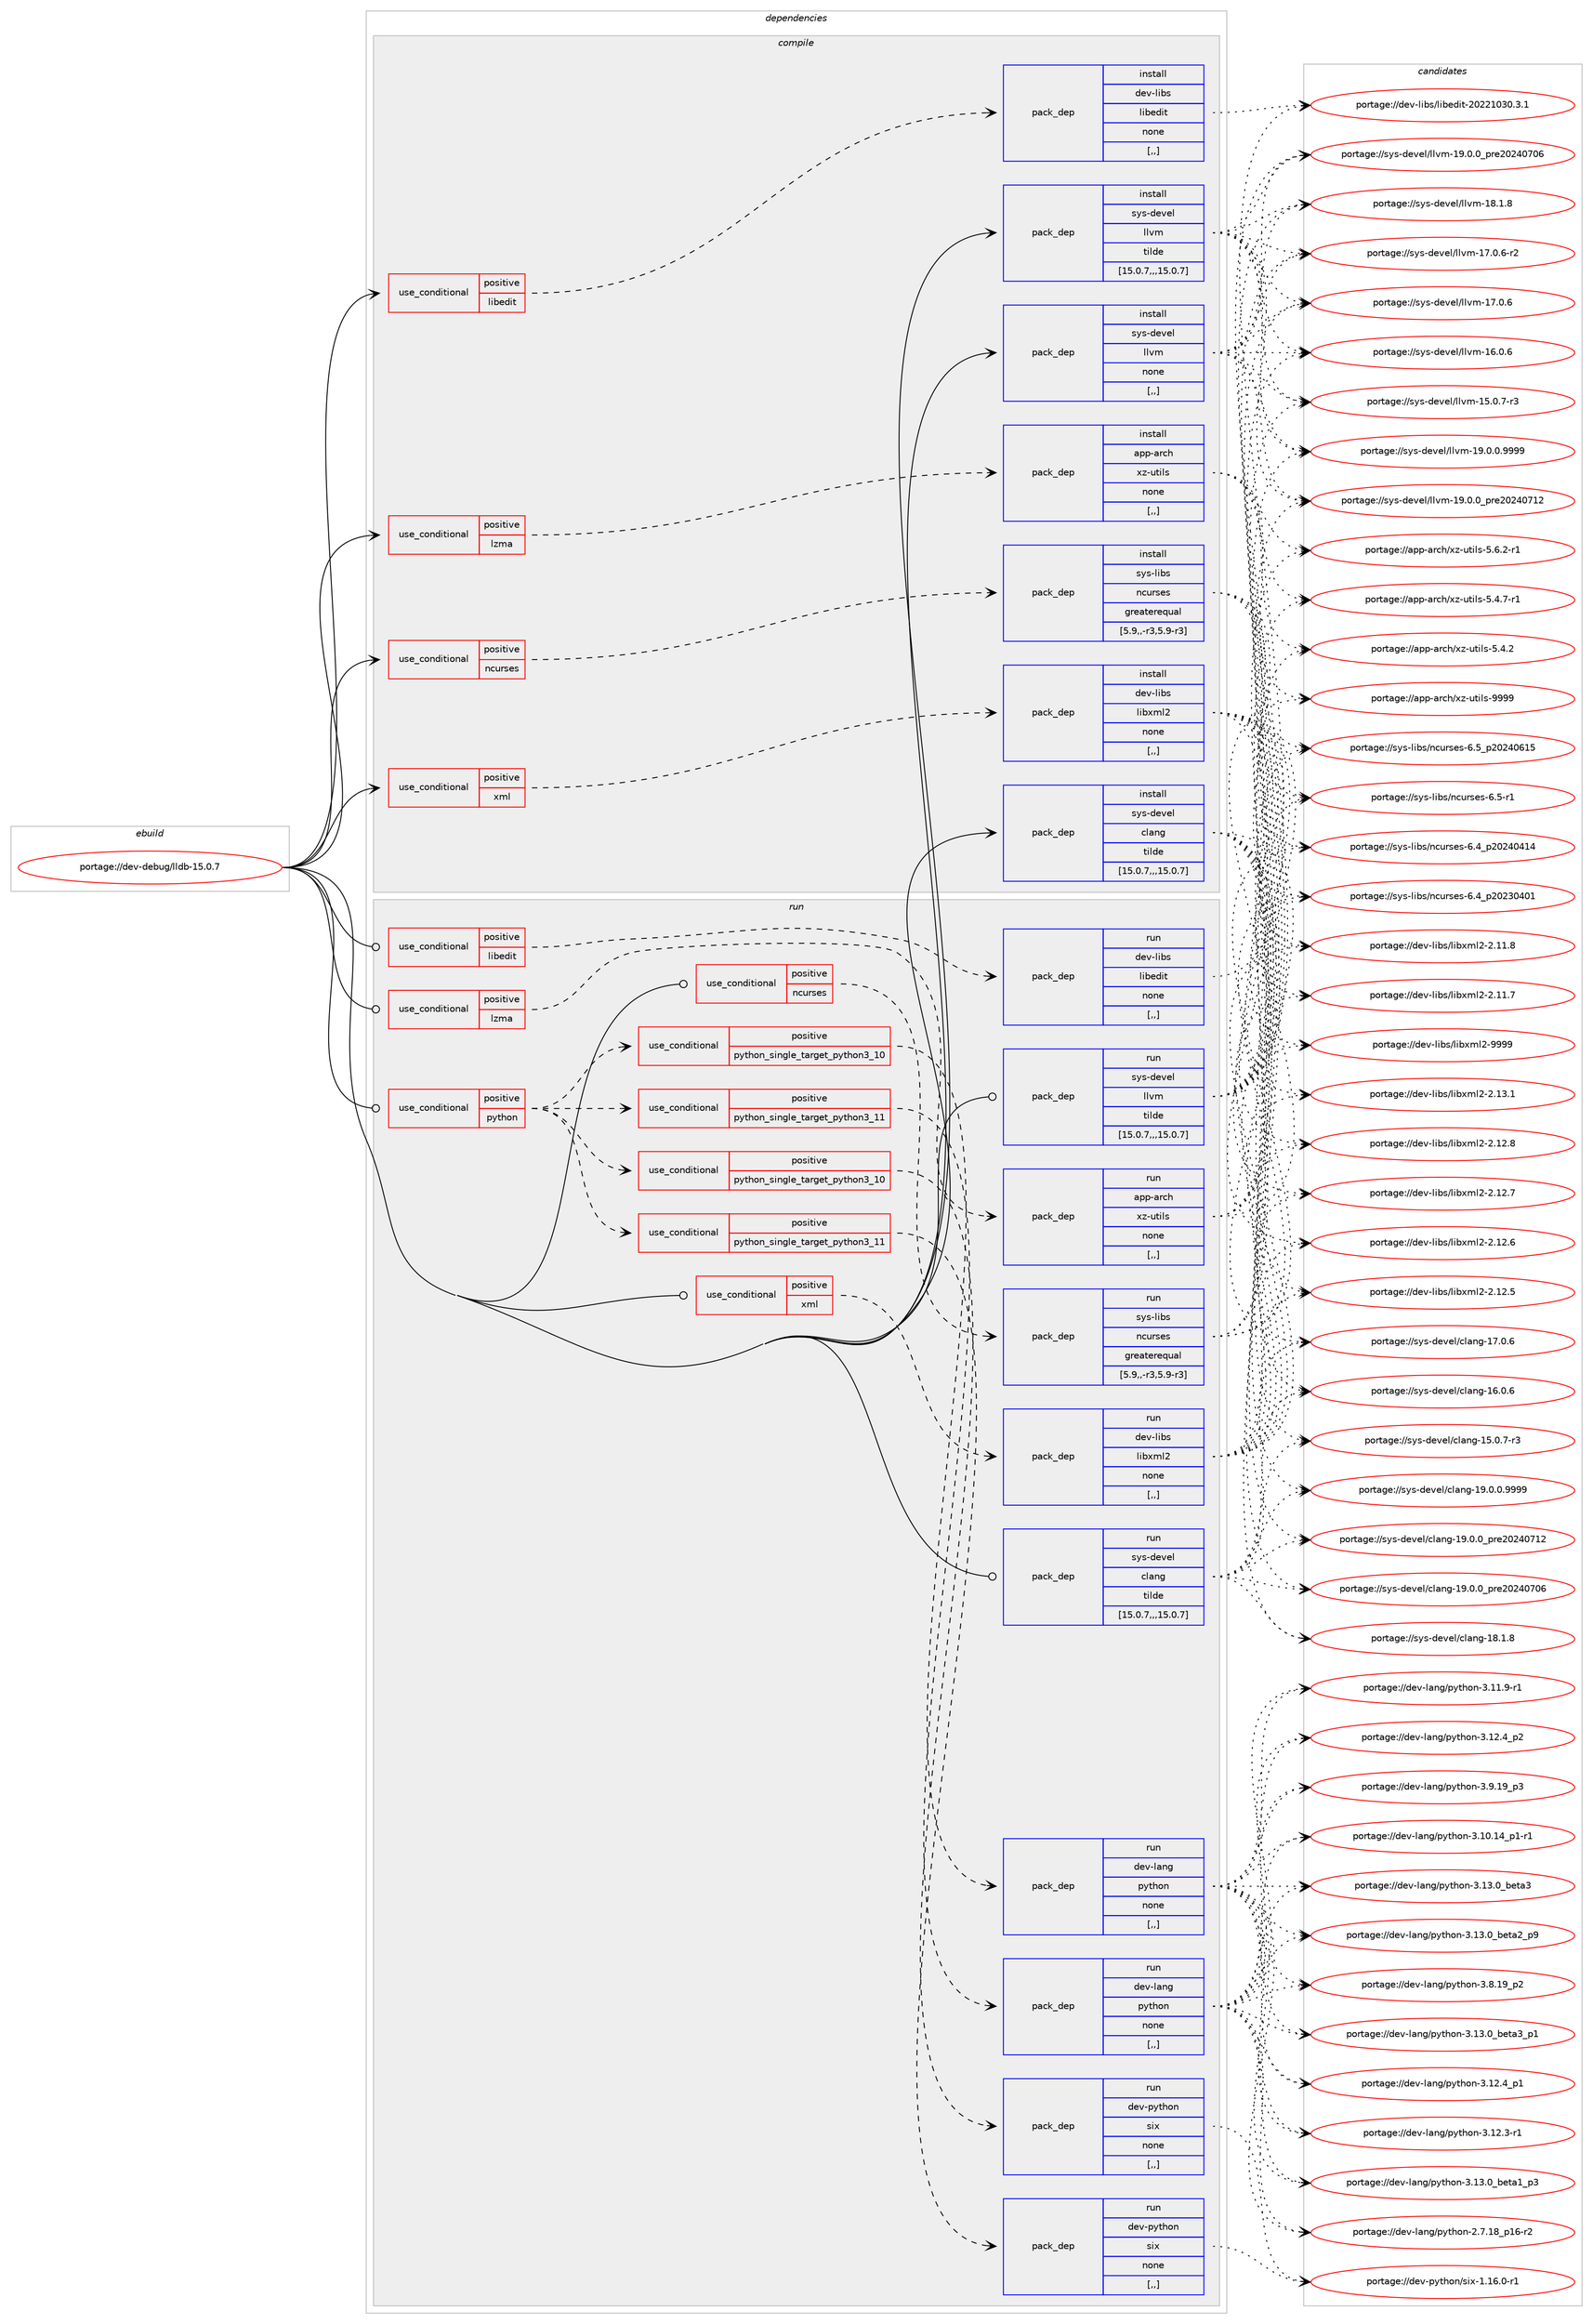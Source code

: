 digraph prolog {

# *************
# Graph options
# *************

newrank=true;
concentrate=true;
compound=true;
graph [rankdir=LR,fontname=Helvetica,fontsize=10,ranksep=1.5];#, ranksep=2.5, nodesep=0.2];
edge  [arrowhead=vee];
node  [fontname=Helvetica,fontsize=10];

# **********
# The ebuild
# **********

subgraph cluster_leftcol {
color=gray;
label=<<i>ebuild</i>>;
id [label="portage://dev-debug/lldb-15.0.7", color=red, width=4, href="../dev-debug/lldb-15.0.7.svg"];
}

# ****************
# The dependencies
# ****************

subgraph cluster_midcol {
color=gray;
label=<<i>dependencies</i>>;
subgraph cluster_compile {
fillcolor="#eeeeee";
style=filled;
label=<<i>compile</i>>;
subgraph cond19298 {
dependency72403 [label=<<TABLE BORDER="0" CELLBORDER="1" CELLSPACING="0" CELLPADDING="4"><TR><TD ROWSPAN="3" CELLPADDING="10">use_conditional</TD></TR><TR><TD>positive</TD></TR><TR><TD>libedit</TD></TR></TABLE>>, shape=none, color=red];
subgraph pack52150 {
dependency72404 [label=<<TABLE BORDER="0" CELLBORDER="1" CELLSPACING="0" CELLPADDING="4" WIDTH="220"><TR><TD ROWSPAN="6" CELLPADDING="30">pack_dep</TD></TR><TR><TD WIDTH="110">install</TD></TR><TR><TD>dev-libs</TD></TR><TR><TD>libedit</TD></TR><TR><TD>none</TD></TR><TR><TD>[,,]</TD></TR></TABLE>>, shape=none, color=blue];
}
dependency72403:e -> dependency72404:w [weight=20,style="dashed",arrowhead="vee"];
}
id:e -> dependency72403:w [weight=20,style="solid",arrowhead="vee"];
subgraph cond19299 {
dependency72405 [label=<<TABLE BORDER="0" CELLBORDER="1" CELLSPACING="0" CELLPADDING="4"><TR><TD ROWSPAN="3" CELLPADDING="10">use_conditional</TD></TR><TR><TD>positive</TD></TR><TR><TD>lzma</TD></TR></TABLE>>, shape=none, color=red];
subgraph pack52151 {
dependency72406 [label=<<TABLE BORDER="0" CELLBORDER="1" CELLSPACING="0" CELLPADDING="4" WIDTH="220"><TR><TD ROWSPAN="6" CELLPADDING="30">pack_dep</TD></TR><TR><TD WIDTH="110">install</TD></TR><TR><TD>app-arch</TD></TR><TR><TD>xz-utils</TD></TR><TR><TD>none</TD></TR><TR><TD>[,,]</TD></TR></TABLE>>, shape=none, color=blue];
}
dependency72405:e -> dependency72406:w [weight=20,style="dashed",arrowhead="vee"];
}
id:e -> dependency72405:w [weight=20,style="solid",arrowhead="vee"];
subgraph cond19300 {
dependency72407 [label=<<TABLE BORDER="0" CELLBORDER="1" CELLSPACING="0" CELLPADDING="4"><TR><TD ROWSPAN="3" CELLPADDING="10">use_conditional</TD></TR><TR><TD>positive</TD></TR><TR><TD>ncurses</TD></TR></TABLE>>, shape=none, color=red];
subgraph pack52152 {
dependency72408 [label=<<TABLE BORDER="0" CELLBORDER="1" CELLSPACING="0" CELLPADDING="4" WIDTH="220"><TR><TD ROWSPAN="6" CELLPADDING="30">pack_dep</TD></TR><TR><TD WIDTH="110">install</TD></TR><TR><TD>sys-libs</TD></TR><TR><TD>ncurses</TD></TR><TR><TD>greaterequal</TD></TR><TR><TD>[5.9,,-r3,5.9-r3]</TD></TR></TABLE>>, shape=none, color=blue];
}
dependency72407:e -> dependency72408:w [weight=20,style="dashed",arrowhead="vee"];
}
id:e -> dependency72407:w [weight=20,style="solid",arrowhead="vee"];
subgraph cond19301 {
dependency72409 [label=<<TABLE BORDER="0" CELLBORDER="1" CELLSPACING="0" CELLPADDING="4"><TR><TD ROWSPAN="3" CELLPADDING="10">use_conditional</TD></TR><TR><TD>positive</TD></TR><TR><TD>xml</TD></TR></TABLE>>, shape=none, color=red];
subgraph pack52153 {
dependency72410 [label=<<TABLE BORDER="0" CELLBORDER="1" CELLSPACING="0" CELLPADDING="4" WIDTH="220"><TR><TD ROWSPAN="6" CELLPADDING="30">pack_dep</TD></TR><TR><TD WIDTH="110">install</TD></TR><TR><TD>dev-libs</TD></TR><TR><TD>libxml2</TD></TR><TR><TD>none</TD></TR><TR><TD>[,,]</TD></TR></TABLE>>, shape=none, color=blue];
}
dependency72409:e -> dependency72410:w [weight=20,style="dashed",arrowhead="vee"];
}
id:e -> dependency72409:w [weight=20,style="solid",arrowhead="vee"];
subgraph pack52154 {
dependency72411 [label=<<TABLE BORDER="0" CELLBORDER="1" CELLSPACING="0" CELLPADDING="4" WIDTH="220"><TR><TD ROWSPAN="6" CELLPADDING="30">pack_dep</TD></TR><TR><TD WIDTH="110">install</TD></TR><TR><TD>sys-devel</TD></TR><TR><TD>clang</TD></TR><TR><TD>tilde</TD></TR><TR><TD>[15.0.7,,,15.0.7]</TD></TR></TABLE>>, shape=none, color=blue];
}
id:e -> dependency72411:w [weight=20,style="solid",arrowhead="vee"];
subgraph pack52155 {
dependency72412 [label=<<TABLE BORDER="0" CELLBORDER="1" CELLSPACING="0" CELLPADDING="4" WIDTH="220"><TR><TD ROWSPAN="6" CELLPADDING="30">pack_dep</TD></TR><TR><TD WIDTH="110">install</TD></TR><TR><TD>sys-devel</TD></TR><TR><TD>llvm</TD></TR><TR><TD>tilde</TD></TR><TR><TD>[15.0.7,,,15.0.7]</TD></TR></TABLE>>, shape=none, color=blue];
}
id:e -> dependency72412:w [weight=20,style="solid",arrowhead="vee"];
subgraph pack52156 {
dependency72413 [label=<<TABLE BORDER="0" CELLBORDER="1" CELLSPACING="0" CELLPADDING="4" WIDTH="220"><TR><TD ROWSPAN="6" CELLPADDING="30">pack_dep</TD></TR><TR><TD WIDTH="110">install</TD></TR><TR><TD>sys-devel</TD></TR><TR><TD>llvm</TD></TR><TR><TD>none</TD></TR><TR><TD>[,,]</TD></TR></TABLE>>, shape=none, color=blue];
}
id:e -> dependency72413:w [weight=20,style="solid",arrowhead="vee"];
}
subgraph cluster_compileandrun {
fillcolor="#eeeeee";
style=filled;
label=<<i>compile and run</i>>;
}
subgraph cluster_run {
fillcolor="#eeeeee";
style=filled;
label=<<i>run</i>>;
subgraph cond19302 {
dependency72414 [label=<<TABLE BORDER="0" CELLBORDER="1" CELLSPACING="0" CELLPADDING="4"><TR><TD ROWSPAN="3" CELLPADDING="10">use_conditional</TD></TR><TR><TD>positive</TD></TR><TR><TD>libedit</TD></TR></TABLE>>, shape=none, color=red];
subgraph pack52157 {
dependency72415 [label=<<TABLE BORDER="0" CELLBORDER="1" CELLSPACING="0" CELLPADDING="4" WIDTH="220"><TR><TD ROWSPAN="6" CELLPADDING="30">pack_dep</TD></TR><TR><TD WIDTH="110">run</TD></TR><TR><TD>dev-libs</TD></TR><TR><TD>libedit</TD></TR><TR><TD>none</TD></TR><TR><TD>[,,]</TD></TR></TABLE>>, shape=none, color=blue];
}
dependency72414:e -> dependency72415:w [weight=20,style="dashed",arrowhead="vee"];
}
id:e -> dependency72414:w [weight=20,style="solid",arrowhead="odot"];
subgraph cond19303 {
dependency72416 [label=<<TABLE BORDER="0" CELLBORDER="1" CELLSPACING="0" CELLPADDING="4"><TR><TD ROWSPAN="3" CELLPADDING="10">use_conditional</TD></TR><TR><TD>positive</TD></TR><TR><TD>lzma</TD></TR></TABLE>>, shape=none, color=red];
subgraph pack52158 {
dependency72417 [label=<<TABLE BORDER="0" CELLBORDER="1" CELLSPACING="0" CELLPADDING="4" WIDTH="220"><TR><TD ROWSPAN="6" CELLPADDING="30">pack_dep</TD></TR><TR><TD WIDTH="110">run</TD></TR><TR><TD>app-arch</TD></TR><TR><TD>xz-utils</TD></TR><TR><TD>none</TD></TR><TR><TD>[,,]</TD></TR></TABLE>>, shape=none, color=blue];
}
dependency72416:e -> dependency72417:w [weight=20,style="dashed",arrowhead="vee"];
}
id:e -> dependency72416:w [weight=20,style="solid",arrowhead="odot"];
subgraph cond19304 {
dependency72418 [label=<<TABLE BORDER="0" CELLBORDER="1" CELLSPACING="0" CELLPADDING="4"><TR><TD ROWSPAN="3" CELLPADDING="10">use_conditional</TD></TR><TR><TD>positive</TD></TR><TR><TD>ncurses</TD></TR></TABLE>>, shape=none, color=red];
subgraph pack52159 {
dependency72419 [label=<<TABLE BORDER="0" CELLBORDER="1" CELLSPACING="0" CELLPADDING="4" WIDTH="220"><TR><TD ROWSPAN="6" CELLPADDING="30">pack_dep</TD></TR><TR><TD WIDTH="110">run</TD></TR><TR><TD>sys-libs</TD></TR><TR><TD>ncurses</TD></TR><TR><TD>greaterequal</TD></TR><TR><TD>[5.9,,-r3,5.9-r3]</TD></TR></TABLE>>, shape=none, color=blue];
}
dependency72418:e -> dependency72419:w [weight=20,style="dashed",arrowhead="vee"];
}
id:e -> dependency72418:w [weight=20,style="solid",arrowhead="odot"];
subgraph cond19305 {
dependency72420 [label=<<TABLE BORDER="0" CELLBORDER="1" CELLSPACING="0" CELLPADDING="4"><TR><TD ROWSPAN="3" CELLPADDING="10">use_conditional</TD></TR><TR><TD>positive</TD></TR><TR><TD>python</TD></TR></TABLE>>, shape=none, color=red];
subgraph cond19306 {
dependency72421 [label=<<TABLE BORDER="0" CELLBORDER="1" CELLSPACING="0" CELLPADDING="4"><TR><TD ROWSPAN="3" CELLPADDING="10">use_conditional</TD></TR><TR><TD>positive</TD></TR><TR><TD>python_single_target_python3_10</TD></TR></TABLE>>, shape=none, color=red];
subgraph pack52160 {
dependency72422 [label=<<TABLE BORDER="0" CELLBORDER="1" CELLSPACING="0" CELLPADDING="4" WIDTH="220"><TR><TD ROWSPAN="6" CELLPADDING="30">pack_dep</TD></TR><TR><TD WIDTH="110">run</TD></TR><TR><TD>dev-python</TD></TR><TR><TD>six</TD></TR><TR><TD>none</TD></TR><TR><TD>[,,]</TD></TR></TABLE>>, shape=none, color=blue];
}
dependency72421:e -> dependency72422:w [weight=20,style="dashed",arrowhead="vee"];
}
dependency72420:e -> dependency72421:w [weight=20,style="dashed",arrowhead="vee"];
subgraph cond19307 {
dependency72423 [label=<<TABLE BORDER="0" CELLBORDER="1" CELLSPACING="0" CELLPADDING="4"><TR><TD ROWSPAN="3" CELLPADDING="10">use_conditional</TD></TR><TR><TD>positive</TD></TR><TR><TD>python_single_target_python3_11</TD></TR></TABLE>>, shape=none, color=red];
subgraph pack52161 {
dependency72424 [label=<<TABLE BORDER="0" CELLBORDER="1" CELLSPACING="0" CELLPADDING="4" WIDTH="220"><TR><TD ROWSPAN="6" CELLPADDING="30">pack_dep</TD></TR><TR><TD WIDTH="110">run</TD></TR><TR><TD>dev-python</TD></TR><TR><TD>six</TD></TR><TR><TD>none</TD></TR><TR><TD>[,,]</TD></TR></TABLE>>, shape=none, color=blue];
}
dependency72423:e -> dependency72424:w [weight=20,style="dashed",arrowhead="vee"];
}
dependency72420:e -> dependency72423:w [weight=20,style="dashed",arrowhead="vee"];
subgraph cond19308 {
dependency72425 [label=<<TABLE BORDER="0" CELLBORDER="1" CELLSPACING="0" CELLPADDING="4"><TR><TD ROWSPAN="3" CELLPADDING="10">use_conditional</TD></TR><TR><TD>positive</TD></TR><TR><TD>python_single_target_python3_10</TD></TR></TABLE>>, shape=none, color=red];
subgraph pack52162 {
dependency72426 [label=<<TABLE BORDER="0" CELLBORDER="1" CELLSPACING="0" CELLPADDING="4" WIDTH="220"><TR><TD ROWSPAN="6" CELLPADDING="30">pack_dep</TD></TR><TR><TD WIDTH="110">run</TD></TR><TR><TD>dev-lang</TD></TR><TR><TD>python</TD></TR><TR><TD>none</TD></TR><TR><TD>[,,]</TD></TR></TABLE>>, shape=none, color=blue];
}
dependency72425:e -> dependency72426:w [weight=20,style="dashed",arrowhead="vee"];
}
dependency72420:e -> dependency72425:w [weight=20,style="dashed",arrowhead="vee"];
subgraph cond19309 {
dependency72427 [label=<<TABLE BORDER="0" CELLBORDER="1" CELLSPACING="0" CELLPADDING="4"><TR><TD ROWSPAN="3" CELLPADDING="10">use_conditional</TD></TR><TR><TD>positive</TD></TR><TR><TD>python_single_target_python3_11</TD></TR></TABLE>>, shape=none, color=red];
subgraph pack52163 {
dependency72428 [label=<<TABLE BORDER="0" CELLBORDER="1" CELLSPACING="0" CELLPADDING="4" WIDTH="220"><TR><TD ROWSPAN="6" CELLPADDING="30">pack_dep</TD></TR><TR><TD WIDTH="110">run</TD></TR><TR><TD>dev-lang</TD></TR><TR><TD>python</TD></TR><TR><TD>none</TD></TR><TR><TD>[,,]</TD></TR></TABLE>>, shape=none, color=blue];
}
dependency72427:e -> dependency72428:w [weight=20,style="dashed",arrowhead="vee"];
}
dependency72420:e -> dependency72427:w [weight=20,style="dashed",arrowhead="vee"];
}
id:e -> dependency72420:w [weight=20,style="solid",arrowhead="odot"];
subgraph cond19310 {
dependency72429 [label=<<TABLE BORDER="0" CELLBORDER="1" CELLSPACING="0" CELLPADDING="4"><TR><TD ROWSPAN="3" CELLPADDING="10">use_conditional</TD></TR><TR><TD>positive</TD></TR><TR><TD>xml</TD></TR></TABLE>>, shape=none, color=red];
subgraph pack52164 {
dependency72430 [label=<<TABLE BORDER="0" CELLBORDER="1" CELLSPACING="0" CELLPADDING="4" WIDTH="220"><TR><TD ROWSPAN="6" CELLPADDING="30">pack_dep</TD></TR><TR><TD WIDTH="110">run</TD></TR><TR><TD>dev-libs</TD></TR><TR><TD>libxml2</TD></TR><TR><TD>none</TD></TR><TR><TD>[,,]</TD></TR></TABLE>>, shape=none, color=blue];
}
dependency72429:e -> dependency72430:w [weight=20,style="dashed",arrowhead="vee"];
}
id:e -> dependency72429:w [weight=20,style="solid",arrowhead="odot"];
subgraph pack52165 {
dependency72431 [label=<<TABLE BORDER="0" CELLBORDER="1" CELLSPACING="0" CELLPADDING="4" WIDTH="220"><TR><TD ROWSPAN="6" CELLPADDING="30">pack_dep</TD></TR><TR><TD WIDTH="110">run</TD></TR><TR><TD>sys-devel</TD></TR><TR><TD>clang</TD></TR><TR><TD>tilde</TD></TR><TR><TD>[15.0.7,,,15.0.7]</TD></TR></TABLE>>, shape=none, color=blue];
}
id:e -> dependency72431:w [weight=20,style="solid",arrowhead="odot"];
subgraph pack52166 {
dependency72432 [label=<<TABLE BORDER="0" CELLBORDER="1" CELLSPACING="0" CELLPADDING="4" WIDTH="220"><TR><TD ROWSPAN="6" CELLPADDING="30">pack_dep</TD></TR><TR><TD WIDTH="110">run</TD></TR><TR><TD>sys-devel</TD></TR><TR><TD>llvm</TD></TR><TR><TD>tilde</TD></TR><TR><TD>[15.0.7,,,15.0.7]</TD></TR></TABLE>>, shape=none, color=blue];
}
id:e -> dependency72432:w [weight=20,style="solid",arrowhead="odot"];
}
}

# **************
# The candidates
# **************

subgraph cluster_choices {
rank=same;
color=gray;
label=<<i>candidates</i>>;

subgraph choice52150 {
color=black;
nodesep=1;
choice1001011184510810598115471081059810110010511645504850504948514846514649 [label="portage://dev-libs/libedit-20221030.3.1", color=red, width=4,href="../dev-libs/libedit-20221030.3.1.svg"];
dependency72404:e -> choice1001011184510810598115471081059810110010511645504850504948514846514649:w [style=dotted,weight="100"];
}
subgraph choice52151 {
color=black;
nodesep=1;
choice9711211245971149910447120122451171161051081154557575757 [label="portage://app-arch/xz-utils-9999", color=red, width=4,href="../app-arch/xz-utils-9999.svg"];
choice9711211245971149910447120122451171161051081154553465446504511449 [label="portage://app-arch/xz-utils-5.6.2-r1", color=red, width=4,href="../app-arch/xz-utils-5.6.2-r1.svg"];
choice9711211245971149910447120122451171161051081154553465246554511449 [label="portage://app-arch/xz-utils-5.4.7-r1", color=red, width=4,href="../app-arch/xz-utils-5.4.7-r1.svg"];
choice971121124597114991044712012245117116105108115455346524650 [label="portage://app-arch/xz-utils-5.4.2", color=red, width=4,href="../app-arch/xz-utils-5.4.2.svg"];
dependency72406:e -> choice9711211245971149910447120122451171161051081154557575757:w [style=dotted,weight="100"];
dependency72406:e -> choice9711211245971149910447120122451171161051081154553465446504511449:w [style=dotted,weight="100"];
dependency72406:e -> choice9711211245971149910447120122451171161051081154553465246554511449:w [style=dotted,weight="100"];
dependency72406:e -> choice971121124597114991044712012245117116105108115455346524650:w [style=dotted,weight="100"];
}
subgraph choice52152 {
color=black;
nodesep=1;
choice1151211154510810598115471109911711411510111545544653951125048505248544953 [label="portage://sys-libs/ncurses-6.5_p20240615", color=red, width=4,href="../sys-libs/ncurses-6.5_p20240615.svg"];
choice11512111545108105981154711099117114115101115455446534511449 [label="portage://sys-libs/ncurses-6.5-r1", color=red, width=4,href="../sys-libs/ncurses-6.5-r1.svg"];
choice1151211154510810598115471109911711411510111545544652951125048505248524952 [label="portage://sys-libs/ncurses-6.4_p20240414", color=red, width=4,href="../sys-libs/ncurses-6.4_p20240414.svg"];
choice1151211154510810598115471109911711411510111545544652951125048505148524849 [label="portage://sys-libs/ncurses-6.4_p20230401", color=red, width=4,href="../sys-libs/ncurses-6.4_p20230401.svg"];
dependency72408:e -> choice1151211154510810598115471109911711411510111545544653951125048505248544953:w [style=dotted,weight="100"];
dependency72408:e -> choice11512111545108105981154711099117114115101115455446534511449:w [style=dotted,weight="100"];
dependency72408:e -> choice1151211154510810598115471109911711411510111545544652951125048505248524952:w [style=dotted,weight="100"];
dependency72408:e -> choice1151211154510810598115471109911711411510111545544652951125048505148524849:w [style=dotted,weight="100"];
}
subgraph choice52153 {
color=black;
nodesep=1;
choice10010111845108105981154710810598120109108504557575757 [label="portage://dev-libs/libxml2-9999", color=red, width=4,href="../dev-libs/libxml2-9999.svg"];
choice100101118451081059811547108105981201091085045504649514649 [label="portage://dev-libs/libxml2-2.13.1", color=red, width=4,href="../dev-libs/libxml2-2.13.1.svg"];
choice100101118451081059811547108105981201091085045504649504656 [label="portage://dev-libs/libxml2-2.12.8", color=red, width=4,href="../dev-libs/libxml2-2.12.8.svg"];
choice100101118451081059811547108105981201091085045504649504655 [label="portage://dev-libs/libxml2-2.12.7", color=red, width=4,href="../dev-libs/libxml2-2.12.7.svg"];
choice100101118451081059811547108105981201091085045504649504654 [label="portage://dev-libs/libxml2-2.12.6", color=red, width=4,href="../dev-libs/libxml2-2.12.6.svg"];
choice100101118451081059811547108105981201091085045504649504653 [label="portage://dev-libs/libxml2-2.12.5", color=red, width=4,href="../dev-libs/libxml2-2.12.5.svg"];
choice100101118451081059811547108105981201091085045504649494656 [label="portage://dev-libs/libxml2-2.11.8", color=red, width=4,href="../dev-libs/libxml2-2.11.8.svg"];
choice100101118451081059811547108105981201091085045504649494655 [label="portage://dev-libs/libxml2-2.11.7", color=red, width=4,href="../dev-libs/libxml2-2.11.7.svg"];
dependency72410:e -> choice10010111845108105981154710810598120109108504557575757:w [style=dotted,weight="100"];
dependency72410:e -> choice100101118451081059811547108105981201091085045504649514649:w [style=dotted,weight="100"];
dependency72410:e -> choice100101118451081059811547108105981201091085045504649504656:w [style=dotted,weight="100"];
dependency72410:e -> choice100101118451081059811547108105981201091085045504649504655:w [style=dotted,weight="100"];
dependency72410:e -> choice100101118451081059811547108105981201091085045504649504654:w [style=dotted,weight="100"];
dependency72410:e -> choice100101118451081059811547108105981201091085045504649504653:w [style=dotted,weight="100"];
dependency72410:e -> choice100101118451081059811547108105981201091085045504649494656:w [style=dotted,weight="100"];
dependency72410:e -> choice100101118451081059811547108105981201091085045504649494655:w [style=dotted,weight="100"];
}
subgraph choice52154 {
color=black;
nodesep=1;
choice11512111545100101118101108479910897110103454957464846484657575757 [label="portage://sys-devel/clang-19.0.0.9999", color=red, width=4,href="../sys-devel/clang-19.0.0.9999.svg"];
choice1151211154510010111810110847991089711010345495746484648951121141015048505248554950 [label="portage://sys-devel/clang-19.0.0_pre20240712", color=red, width=4,href="../sys-devel/clang-19.0.0_pre20240712.svg"];
choice1151211154510010111810110847991089711010345495746484648951121141015048505248554854 [label="portage://sys-devel/clang-19.0.0_pre20240706", color=red, width=4,href="../sys-devel/clang-19.0.0_pre20240706.svg"];
choice1151211154510010111810110847991089711010345495646494656 [label="portage://sys-devel/clang-18.1.8", color=red, width=4,href="../sys-devel/clang-18.1.8.svg"];
choice1151211154510010111810110847991089711010345495546484654 [label="portage://sys-devel/clang-17.0.6", color=red, width=4,href="../sys-devel/clang-17.0.6.svg"];
choice1151211154510010111810110847991089711010345495446484654 [label="portage://sys-devel/clang-16.0.6", color=red, width=4,href="../sys-devel/clang-16.0.6.svg"];
choice11512111545100101118101108479910897110103454953464846554511451 [label="portage://sys-devel/clang-15.0.7-r3", color=red, width=4,href="../sys-devel/clang-15.0.7-r3.svg"];
dependency72411:e -> choice11512111545100101118101108479910897110103454957464846484657575757:w [style=dotted,weight="100"];
dependency72411:e -> choice1151211154510010111810110847991089711010345495746484648951121141015048505248554950:w [style=dotted,weight="100"];
dependency72411:e -> choice1151211154510010111810110847991089711010345495746484648951121141015048505248554854:w [style=dotted,weight="100"];
dependency72411:e -> choice1151211154510010111810110847991089711010345495646494656:w [style=dotted,weight="100"];
dependency72411:e -> choice1151211154510010111810110847991089711010345495546484654:w [style=dotted,weight="100"];
dependency72411:e -> choice1151211154510010111810110847991089711010345495446484654:w [style=dotted,weight="100"];
dependency72411:e -> choice11512111545100101118101108479910897110103454953464846554511451:w [style=dotted,weight="100"];
}
subgraph choice52155 {
color=black;
nodesep=1;
choice1151211154510010111810110847108108118109454957464846484657575757 [label="portage://sys-devel/llvm-19.0.0.9999", color=red, width=4,href="../sys-devel/llvm-19.0.0.9999.svg"];
choice115121115451001011181011084710810811810945495746484648951121141015048505248554950 [label="portage://sys-devel/llvm-19.0.0_pre20240712", color=red, width=4,href="../sys-devel/llvm-19.0.0_pre20240712.svg"];
choice115121115451001011181011084710810811810945495746484648951121141015048505248554854 [label="portage://sys-devel/llvm-19.0.0_pre20240706", color=red, width=4,href="../sys-devel/llvm-19.0.0_pre20240706.svg"];
choice115121115451001011181011084710810811810945495646494656 [label="portage://sys-devel/llvm-18.1.8", color=red, width=4,href="../sys-devel/llvm-18.1.8.svg"];
choice1151211154510010111810110847108108118109454955464846544511450 [label="portage://sys-devel/llvm-17.0.6-r2", color=red, width=4,href="../sys-devel/llvm-17.0.6-r2.svg"];
choice115121115451001011181011084710810811810945495546484654 [label="portage://sys-devel/llvm-17.0.6", color=red, width=4,href="../sys-devel/llvm-17.0.6.svg"];
choice115121115451001011181011084710810811810945495446484654 [label="portage://sys-devel/llvm-16.0.6", color=red, width=4,href="../sys-devel/llvm-16.0.6.svg"];
choice1151211154510010111810110847108108118109454953464846554511451 [label="portage://sys-devel/llvm-15.0.7-r3", color=red, width=4,href="../sys-devel/llvm-15.0.7-r3.svg"];
dependency72412:e -> choice1151211154510010111810110847108108118109454957464846484657575757:w [style=dotted,weight="100"];
dependency72412:e -> choice115121115451001011181011084710810811810945495746484648951121141015048505248554950:w [style=dotted,weight="100"];
dependency72412:e -> choice115121115451001011181011084710810811810945495746484648951121141015048505248554854:w [style=dotted,weight="100"];
dependency72412:e -> choice115121115451001011181011084710810811810945495646494656:w [style=dotted,weight="100"];
dependency72412:e -> choice1151211154510010111810110847108108118109454955464846544511450:w [style=dotted,weight="100"];
dependency72412:e -> choice115121115451001011181011084710810811810945495546484654:w [style=dotted,weight="100"];
dependency72412:e -> choice115121115451001011181011084710810811810945495446484654:w [style=dotted,weight="100"];
dependency72412:e -> choice1151211154510010111810110847108108118109454953464846554511451:w [style=dotted,weight="100"];
}
subgraph choice52156 {
color=black;
nodesep=1;
choice1151211154510010111810110847108108118109454957464846484657575757 [label="portage://sys-devel/llvm-19.0.0.9999", color=red, width=4,href="../sys-devel/llvm-19.0.0.9999.svg"];
choice115121115451001011181011084710810811810945495746484648951121141015048505248554950 [label="portage://sys-devel/llvm-19.0.0_pre20240712", color=red, width=4,href="../sys-devel/llvm-19.0.0_pre20240712.svg"];
choice115121115451001011181011084710810811810945495746484648951121141015048505248554854 [label="portage://sys-devel/llvm-19.0.0_pre20240706", color=red, width=4,href="../sys-devel/llvm-19.0.0_pre20240706.svg"];
choice115121115451001011181011084710810811810945495646494656 [label="portage://sys-devel/llvm-18.1.8", color=red, width=4,href="../sys-devel/llvm-18.1.8.svg"];
choice1151211154510010111810110847108108118109454955464846544511450 [label="portage://sys-devel/llvm-17.0.6-r2", color=red, width=4,href="../sys-devel/llvm-17.0.6-r2.svg"];
choice115121115451001011181011084710810811810945495546484654 [label="portage://sys-devel/llvm-17.0.6", color=red, width=4,href="../sys-devel/llvm-17.0.6.svg"];
choice115121115451001011181011084710810811810945495446484654 [label="portage://sys-devel/llvm-16.0.6", color=red, width=4,href="../sys-devel/llvm-16.0.6.svg"];
choice1151211154510010111810110847108108118109454953464846554511451 [label="portage://sys-devel/llvm-15.0.7-r3", color=red, width=4,href="../sys-devel/llvm-15.0.7-r3.svg"];
dependency72413:e -> choice1151211154510010111810110847108108118109454957464846484657575757:w [style=dotted,weight="100"];
dependency72413:e -> choice115121115451001011181011084710810811810945495746484648951121141015048505248554950:w [style=dotted,weight="100"];
dependency72413:e -> choice115121115451001011181011084710810811810945495746484648951121141015048505248554854:w [style=dotted,weight="100"];
dependency72413:e -> choice115121115451001011181011084710810811810945495646494656:w [style=dotted,weight="100"];
dependency72413:e -> choice1151211154510010111810110847108108118109454955464846544511450:w [style=dotted,weight="100"];
dependency72413:e -> choice115121115451001011181011084710810811810945495546484654:w [style=dotted,weight="100"];
dependency72413:e -> choice115121115451001011181011084710810811810945495446484654:w [style=dotted,weight="100"];
dependency72413:e -> choice1151211154510010111810110847108108118109454953464846554511451:w [style=dotted,weight="100"];
}
subgraph choice52157 {
color=black;
nodesep=1;
choice1001011184510810598115471081059810110010511645504850504948514846514649 [label="portage://dev-libs/libedit-20221030.3.1", color=red, width=4,href="../dev-libs/libedit-20221030.3.1.svg"];
dependency72415:e -> choice1001011184510810598115471081059810110010511645504850504948514846514649:w [style=dotted,weight="100"];
}
subgraph choice52158 {
color=black;
nodesep=1;
choice9711211245971149910447120122451171161051081154557575757 [label="portage://app-arch/xz-utils-9999", color=red, width=4,href="../app-arch/xz-utils-9999.svg"];
choice9711211245971149910447120122451171161051081154553465446504511449 [label="portage://app-arch/xz-utils-5.6.2-r1", color=red, width=4,href="../app-arch/xz-utils-5.6.2-r1.svg"];
choice9711211245971149910447120122451171161051081154553465246554511449 [label="portage://app-arch/xz-utils-5.4.7-r1", color=red, width=4,href="../app-arch/xz-utils-5.4.7-r1.svg"];
choice971121124597114991044712012245117116105108115455346524650 [label="portage://app-arch/xz-utils-5.4.2", color=red, width=4,href="../app-arch/xz-utils-5.4.2.svg"];
dependency72417:e -> choice9711211245971149910447120122451171161051081154557575757:w [style=dotted,weight="100"];
dependency72417:e -> choice9711211245971149910447120122451171161051081154553465446504511449:w [style=dotted,weight="100"];
dependency72417:e -> choice9711211245971149910447120122451171161051081154553465246554511449:w [style=dotted,weight="100"];
dependency72417:e -> choice971121124597114991044712012245117116105108115455346524650:w [style=dotted,weight="100"];
}
subgraph choice52159 {
color=black;
nodesep=1;
choice1151211154510810598115471109911711411510111545544653951125048505248544953 [label="portage://sys-libs/ncurses-6.5_p20240615", color=red, width=4,href="../sys-libs/ncurses-6.5_p20240615.svg"];
choice11512111545108105981154711099117114115101115455446534511449 [label="portage://sys-libs/ncurses-6.5-r1", color=red, width=4,href="../sys-libs/ncurses-6.5-r1.svg"];
choice1151211154510810598115471109911711411510111545544652951125048505248524952 [label="portage://sys-libs/ncurses-6.4_p20240414", color=red, width=4,href="../sys-libs/ncurses-6.4_p20240414.svg"];
choice1151211154510810598115471109911711411510111545544652951125048505148524849 [label="portage://sys-libs/ncurses-6.4_p20230401", color=red, width=4,href="../sys-libs/ncurses-6.4_p20230401.svg"];
dependency72419:e -> choice1151211154510810598115471109911711411510111545544653951125048505248544953:w [style=dotted,weight="100"];
dependency72419:e -> choice11512111545108105981154711099117114115101115455446534511449:w [style=dotted,weight="100"];
dependency72419:e -> choice1151211154510810598115471109911711411510111545544652951125048505248524952:w [style=dotted,weight="100"];
dependency72419:e -> choice1151211154510810598115471109911711411510111545544652951125048505148524849:w [style=dotted,weight="100"];
}
subgraph choice52160 {
color=black;
nodesep=1;
choice1001011184511212111610411111047115105120454946495446484511449 [label="portage://dev-python/six-1.16.0-r1", color=red, width=4,href="../dev-python/six-1.16.0-r1.svg"];
dependency72422:e -> choice1001011184511212111610411111047115105120454946495446484511449:w [style=dotted,weight="100"];
}
subgraph choice52161 {
color=black;
nodesep=1;
choice1001011184511212111610411111047115105120454946495446484511449 [label="portage://dev-python/six-1.16.0-r1", color=red, width=4,href="../dev-python/six-1.16.0-r1.svg"];
dependency72424:e -> choice1001011184511212111610411111047115105120454946495446484511449:w [style=dotted,weight="100"];
}
subgraph choice52162 {
color=black;
nodesep=1;
choice10010111845108971101034711212111610411111045514649514648959810111697519511249 [label="portage://dev-lang/python-3.13.0_beta3_p1", color=red, width=4,href="../dev-lang/python-3.13.0_beta3_p1.svg"];
choice1001011184510897110103471121211161041111104551464951464895981011169751 [label="portage://dev-lang/python-3.13.0_beta3", color=red, width=4,href="../dev-lang/python-3.13.0_beta3.svg"];
choice10010111845108971101034711212111610411111045514649514648959810111697509511257 [label="portage://dev-lang/python-3.13.0_beta2_p9", color=red, width=4,href="../dev-lang/python-3.13.0_beta2_p9.svg"];
choice10010111845108971101034711212111610411111045514649514648959810111697499511251 [label="portage://dev-lang/python-3.13.0_beta1_p3", color=red, width=4,href="../dev-lang/python-3.13.0_beta1_p3.svg"];
choice100101118451089711010347112121116104111110455146495046529511250 [label="portage://dev-lang/python-3.12.4_p2", color=red, width=4,href="../dev-lang/python-3.12.4_p2.svg"];
choice100101118451089711010347112121116104111110455146495046529511249 [label="portage://dev-lang/python-3.12.4_p1", color=red, width=4,href="../dev-lang/python-3.12.4_p1.svg"];
choice100101118451089711010347112121116104111110455146495046514511449 [label="portage://dev-lang/python-3.12.3-r1", color=red, width=4,href="../dev-lang/python-3.12.3-r1.svg"];
choice100101118451089711010347112121116104111110455146494946574511449 [label="portage://dev-lang/python-3.11.9-r1", color=red, width=4,href="../dev-lang/python-3.11.9-r1.svg"];
choice100101118451089711010347112121116104111110455146494846495295112494511449 [label="portage://dev-lang/python-3.10.14_p1-r1", color=red, width=4,href="../dev-lang/python-3.10.14_p1-r1.svg"];
choice100101118451089711010347112121116104111110455146574649579511251 [label="portage://dev-lang/python-3.9.19_p3", color=red, width=4,href="../dev-lang/python-3.9.19_p3.svg"];
choice100101118451089711010347112121116104111110455146564649579511250 [label="portage://dev-lang/python-3.8.19_p2", color=red, width=4,href="../dev-lang/python-3.8.19_p2.svg"];
choice100101118451089711010347112121116104111110455046554649569511249544511450 [label="portage://dev-lang/python-2.7.18_p16-r2", color=red, width=4,href="../dev-lang/python-2.7.18_p16-r2.svg"];
dependency72426:e -> choice10010111845108971101034711212111610411111045514649514648959810111697519511249:w [style=dotted,weight="100"];
dependency72426:e -> choice1001011184510897110103471121211161041111104551464951464895981011169751:w [style=dotted,weight="100"];
dependency72426:e -> choice10010111845108971101034711212111610411111045514649514648959810111697509511257:w [style=dotted,weight="100"];
dependency72426:e -> choice10010111845108971101034711212111610411111045514649514648959810111697499511251:w [style=dotted,weight="100"];
dependency72426:e -> choice100101118451089711010347112121116104111110455146495046529511250:w [style=dotted,weight="100"];
dependency72426:e -> choice100101118451089711010347112121116104111110455146495046529511249:w [style=dotted,weight="100"];
dependency72426:e -> choice100101118451089711010347112121116104111110455146495046514511449:w [style=dotted,weight="100"];
dependency72426:e -> choice100101118451089711010347112121116104111110455146494946574511449:w [style=dotted,weight="100"];
dependency72426:e -> choice100101118451089711010347112121116104111110455146494846495295112494511449:w [style=dotted,weight="100"];
dependency72426:e -> choice100101118451089711010347112121116104111110455146574649579511251:w [style=dotted,weight="100"];
dependency72426:e -> choice100101118451089711010347112121116104111110455146564649579511250:w [style=dotted,weight="100"];
dependency72426:e -> choice100101118451089711010347112121116104111110455046554649569511249544511450:w [style=dotted,weight="100"];
}
subgraph choice52163 {
color=black;
nodesep=1;
choice10010111845108971101034711212111610411111045514649514648959810111697519511249 [label="portage://dev-lang/python-3.13.0_beta3_p1", color=red, width=4,href="../dev-lang/python-3.13.0_beta3_p1.svg"];
choice1001011184510897110103471121211161041111104551464951464895981011169751 [label="portage://dev-lang/python-3.13.0_beta3", color=red, width=4,href="../dev-lang/python-3.13.0_beta3.svg"];
choice10010111845108971101034711212111610411111045514649514648959810111697509511257 [label="portage://dev-lang/python-3.13.0_beta2_p9", color=red, width=4,href="../dev-lang/python-3.13.0_beta2_p9.svg"];
choice10010111845108971101034711212111610411111045514649514648959810111697499511251 [label="portage://dev-lang/python-3.13.0_beta1_p3", color=red, width=4,href="../dev-lang/python-3.13.0_beta1_p3.svg"];
choice100101118451089711010347112121116104111110455146495046529511250 [label="portage://dev-lang/python-3.12.4_p2", color=red, width=4,href="../dev-lang/python-3.12.4_p2.svg"];
choice100101118451089711010347112121116104111110455146495046529511249 [label="portage://dev-lang/python-3.12.4_p1", color=red, width=4,href="../dev-lang/python-3.12.4_p1.svg"];
choice100101118451089711010347112121116104111110455146495046514511449 [label="portage://dev-lang/python-3.12.3-r1", color=red, width=4,href="../dev-lang/python-3.12.3-r1.svg"];
choice100101118451089711010347112121116104111110455146494946574511449 [label="portage://dev-lang/python-3.11.9-r1", color=red, width=4,href="../dev-lang/python-3.11.9-r1.svg"];
choice100101118451089711010347112121116104111110455146494846495295112494511449 [label="portage://dev-lang/python-3.10.14_p1-r1", color=red, width=4,href="../dev-lang/python-3.10.14_p1-r1.svg"];
choice100101118451089711010347112121116104111110455146574649579511251 [label="portage://dev-lang/python-3.9.19_p3", color=red, width=4,href="../dev-lang/python-3.9.19_p3.svg"];
choice100101118451089711010347112121116104111110455146564649579511250 [label="portage://dev-lang/python-3.8.19_p2", color=red, width=4,href="../dev-lang/python-3.8.19_p2.svg"];
choice100101118451089711010347112121116104111110455046554649569511249544511450 [label="portage://dev-lang/python-2.7.18_p16-r2", color=red, width=4,href="../dev-lang/python-2.7.18_p16-r2.svg"];
dependency72428:e -> choice10010111845108971101034711212111610411111045514649514648959810111697519511249:w [style=dotted,weight="100"];
dependency72428:e -> choice1001011184510897110103471121211161041111104551464951464895981011169751:w [style=dotted,weight="100"];
dependency72428:e -> choice10010111845108971101034711212111610411111045514649514648959810111697509511257:w [style=dotted,weight="100"];
dependency72428:e -> choice10010111845108971101034711212111610411111045514649514648959810111697499511251:w [style=dotted,weight="100"];
dependency72428:e -> choice100101118451089711010347112121116104111110455146495046529511250:w [style=dotted,weight="100"];
dependency72428:e -> choice100101118451089711010347112121116104111110455146495046529511249:w [style=dotted,weight="100"];
dependency72428:e -> choice100101118451089711010347112121116104111110455146495046514511449:w [style=dotted,weight="100"];
dependency72428:e -> choice100101118451089711010347112121116104111110455146494946574511449:w [style=dotted,weight="100"];
dependency72428:e -> choice100101118451089711010347112121116104111110455146494846495295112494511449:w [style=dotted,weight="100"];
dependency72428:e -> choice100101118451089711010347112121116104111110455146574649579511251:w [style=dotted,weight="100"];
dependency72428:e -> choice100101118451089711010347112121116104111110455146564649579511250:w [style=dotted,weight="100"];
dependency72428:e -> choice100101118451089711010347112121116104111110455046554649569511249544511450:w [style=dotted,weight="100"];
}
subgraph choice52164 {
color=black;
nodesep=1;
choice10010111845108105981154710810598120109108504557575757 [label="portage://dev-libs/libxml2-9999", color=red, width=4,href="../dev-libs/libxml2-9999.svg"];
choice100101118451081059811547108105981201091085045504649514649 [label="portage://dev-libs/libxml2-2.13.1", color=red, width=4,href="../dev-libs/libxml2-2.13.1.svg"];
choice100101118451081059811547108105981201091085045504649504656 [label="portage://dev-libs/libxml2-2.12.8", color=red, width=4,href="../dev-libs/libxml2-2.12.8.svg"];
choice100101118451081059811547108105981201091085045504649504655 [label="portage://dev-libs/libxml2-2.12.7", color=red, width=4,href="../dev-libs/libxml2-2.12.7.svg"];
choice100101118451081059811547108105981201091085045504649504654 [label="portage://dev-libs/libxml2-2.12.6", color=red, width=4,href="../dev-libs/libxml2-2.12.6.svg"];
choice100101118451081059811547108105981201091085045504649504653 [label="portage://dev-libs/libxml2-2.12.5", color=red, width=4,href="../dev-libs/libxml2-2.12.5.svg"];
choice100101118451081059811547108105981201091085045504649494656 [label="portage://dev-libs/libxml2-2.11.8", color=red, width=4,href="../dev-libs/libxml2-2.11.8.svg"];
choice100101118451081059811547108105981201091085045504649494655 [label="portage://dev-libs/libxml2-2.11.7", color=red, width=4,href="../dev-libs/libxml2-2.11.7.svg"];
dependency72430:e -> choice10010111845108105981154710810598120109108504557575757:w [style=dotted,weight="100"];
dependency72430:e -> choice100101118451081059811547108105981201091085045504649514649:w [style=dotted,weight="100"];
dependency72430:e -> choice100101118451081059811547108105981201091085045504649504656:w [style=dotted,weight="100"];
dependency72430:e -> choice100101118451081059811547108105981201091085045504649504655:w [style=dotted,weight="100"];
dependency72430:e -> choice100101118451081059811547108105981201091085045504649504654:w [style=dotted,weight="100"];
dependency72430:e -> choice100101118451081059811547108105981201091085045504649504653:w [style=dotted,weight="100"];
dependency72430:e -> choice100101118451081059811547108105981201091085045504649494656:w [style=dotted,weight="100"];
dependency72430:e -> choice100101118451081059811547108105981201091085045504649494655:w [style=dotted,weight="100"];
}
subgraph choice52165 {
color=black;
nodesep=1;
choice11512111545100101118101108479910897110103454957464846484657575757 [label="portage://sys-devel/clang-19.0.0.9999", color=red, width=4,href="../sys-devel/clang-19.0.0.9999.svg"];
choice1151211154510010111810110847991089711010345495746484648951121141015048505248554950 [label="portage://sys-devel/clang-19.0.0_pre20240712", color=red, width=4,href="../sys-devel/clang-19.0.0_pre20240712.svg"];
choice1151211154510010111810110847991089711010345495746484648951121141015048505248554854 [label="portage://sys-devel/clang-19.0.0_pre20240706", color=red, width=4,href="../sys-devel/clang-19.0.0_pre20240706.svg"];
choice1151211154510010111810110847991089711010345495646494656 [label="portage://sys-devel/clang-18.1.8", color=red, width=4,href="../sys-devel/clang-18.1.8.svg"];
choice1151211154510010111810110847991089711010345495546484654 [label="portage://sys-devel/clang-17.0.6", color=red, width=4,href="../sys-devel/clang-17.0.6.svg"];
choice1151211154510010111810110847991089711010345495446484654 [label="portage://sys-devel/clang-16.0.6", color=red, width=4,href="../sys-devel/clang-16.0.6.svg"];
choice11512111545100101118101108479910897110103454953464846554511451 [label="portage://sys-devel/clang-15.0.7-r3", color=red, width=4,href="../sys-devel/clang-15.0.7-r3.svg"];
dependency72431:e -> choice11512111545100101118101108479910897110103454957464846484657575757:w [style=dotted,weight="100"];
dependency72431:e -> choice1151211154510010111810110847991089711010345495746484648951121141015048505248554950:w [style=dotted,weight="100"];
dependency72431:e -> choice1151211154510010111810110847991089711010345495746484648951121141015048505248554854:w [style=dotted,weight="100"];
dependency72431:e -> choice1151211154510010111810110847991089711010345495646494656:w [style=dotted,weight="100"];
dependency72431:e -> choice1151211154510010111810110847991089711010345495546484654:w [style=dotted,weight="100"];
dependency72431:e -> choice1151211154510010111810110847991089711010345495446484654:w [style=dotted,weight="100"];
dependency72431:e -> choice11512111545100101118101108479910897110103454953464846554511451:w [style=dotted,weight="100"];
}
subgraph choice52166 {
color=black;
nodesep=1;
choice1151211154510010111810110847108108118109454957464846484657575757 [label="portage://sys-devel/llvm-19.0.0.9999", color=red, width=4,href="../sys-devel/llvm-19.0.0.9999.svg"];
choice115121115451001011181011084710810811810945495746484648951121141015048505248554950 [label="portage://sys-devel/llvm-19.0.0_pre20240712", color=red, width=4,href="../sys-devel/llvm-19.0.0_pre20240712.svg"];
choice115121115451001011181011084710810811810945495746484648951121141015048505248554854 [label="portage://sys-devel/llvm-19.0.0_pre20240706", color=red, width=4,href="../sys-devel/llvm-19.0.0_pre20240706.svg"];
choice115121115451001011181011084710810811810945495646494656 [label="portage://sys-devel/llvm-18.1.8", color=red, width=4,href="../sys-devel/llvm-18.1.8.svg"];
choice1151211154510010111810110847108108118109454955464846544511450 [label="portage://sys-devel/llvm-17.0.6-r2", color=red, width=4,href="../sys-devel/llvm-17.0.6-r2.svg"];
choice115121115451001011181011084710810811810945495546484654 [label="portage://sys-devel/llvm-17.0.6", color=red, width=4,href="../sys-devel/llvm-17.0.6.svg"];
choice115121115451001011181011084710810811810945495446484654 [label="portage://sys-devel/llvm-16.0.6", color=red, width=4,href="../sys-devel/llvm-16.0.6.svg"];
choice1151211154510010111810110847108108118109454953464846554511451 [label="portage://sys-devel/llvm-15.0.7-r3", color=red, width=4,href="../sys-devel/llvm-15.0.7-r3.svg"];
dependency72432:e -> choice1151211154510010111810110847108108118109454957464846484657575757:w [style=dotted,weight="100"];
dependency72432:e -> choice115121115451001011181011084710810811810945495746484648951121141015048505248554950:w [style=dotted,weight="100"];
dependency72432:e -> choice115121115451001011181011084710810811810945495746484648951121141015048505248554854:w [style=dotted,weight="100"];
dependency72432:e -> choice115121115451001011181011084710810811810945495646494656:w [style=dotted,weight="100"];
dependency72432:e -> choice1151211154510010111810110847108108118109454955464846544511450:w [style=dotted,weight="100"];
dependency72432:e -> choice115121115451001011181011084710810811810945495546484654:w [style=dotted,weight="100"];
dependency72432:e -> choice115121115451001011181011084710810811810945495446484654:w [style=dotted,weight="100"];
dependency72432:e -> choice1151211154510010111810110847108108118109454953464846554511451:w [style=dotted,weight="100"];
}
}

}
